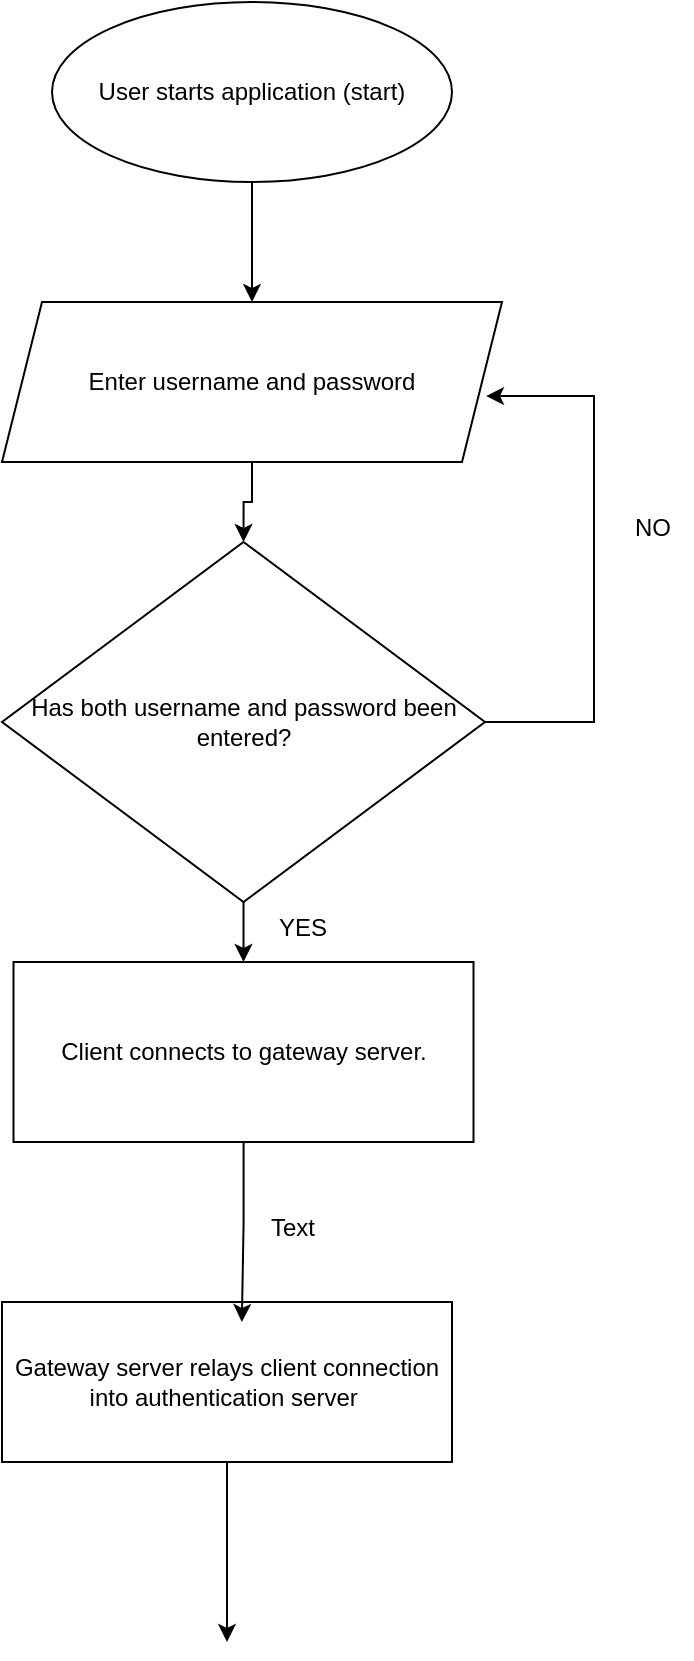 <mxfile version="22.0.8" type="github">
  <diagram name="Page-1" id="QEAX0Nl7z0zAZR7fqv_O">
    <mxGraphModel dx="1434" dy="782" grid="1" gridSize="10" guides="1" tooltips="1" connect="1" arrows="1" fold="1" page="1" pageScale="1" pageWidth="827" pageHeight="1169" math="0" shadow="0">
      <root>
        <mxCell id="0" />
        <mxCell id="1" parent="0" />
        <mxCell id="cJTA61iCAYN5Zp4DyPLM-2" style="edgeStyle=orthogonalEdgeStyle;rounded=0;orthogonalLoop=1;jettySize=auto;html=1;" parent="1" source="cJTA61iCAYN5Zp4DyPLM-1" edge="1">
          <mxGeometry relative="1" as="geometry">
            <mxPoint x="430" y="160" as="targetPoint" />
          </mxGeometry>
        </mxCell>
        <mxCell id="cJTA61iCAYN5Zp4DyPLM-1" value="User starts application (start)" style="ellipse;whiteSpace=wrap;html=1;" parent="1" vertex="1">
          <mxGeometry x="330" y="10" width="200" height="90" as="geometry" />
        </mxCell>
        <mxCell id="cJTA61iCAYN5Zp4DyPLM-9" style="edgeStyle=orthogonalEdgeStyle;rounded=0;orthogonalLoop=1;jettySize=auto;html=1;entryX=0.5;entryY=0;entryDx=0;entryDy=0;" parent="1" source="cJTA61iCAYN5Zp4DyPLM-3" target="cJTA61iCAYN5Zp4DyPLM-8" edge="1">
          <mxGeometry relative="1" as="geometry" />
        </mxCell>
        <mxCell id="cJTA61iCAYN5Zp4DyPLM-3" value="Enter username and password" style="shape=parallelogram;perimeter=parallelogramPerimeter;whiteSpace=wrap;html=1;fixedSize=1;" parent="1" vertex="1">
          <mxGeometry x="305" y="160" width="250" height="80" as="geometry" />
        </mxCell>
        <mxCell id="cJTA61iCAYN5Zp4DyPLM-4" value="Client connects to gateway server." style="rounded=0;whiteSpace=wrap;html=1;" parent="1" vertex="1">
          <mxGeometry x="310.75" y="490" width="230" height="90" as="geometry" />
        </mxCell>
        <mxCell id="cJTA61iCAYN5Zp4DyPLM-15" style="edgeStyle=orthogonalEdgeStyle;rounded=0;orthogonalLoop=1;jettySize=auto;html=1;" parent="1" source="cJTA61iCAYN5Zp4DyPLM-6" edge="1">
          <mxGeometry relative="1" as="geometry">
            <mxPoint x="417.5" y="830" as="targetPoint" />
          </mxGeometry>
        </mxCell>
        <mxCell id="cJTA61iCAYN5Zp4DyPLM-6" value="Gateway server relays client connection into authentication server&amp;nbsp;" style="rounded=0;whiteSpace=wrap;html=1;" parent="1" vertex="1">
          <mxGeometry x="305" y="660" width="225" height="80" as="geometry" />
        </mxCell>
        <mxCell id="cJTA61iCAYN5Zp4DyPLM-7" style="edgeStyle=orthogonalEdgeStyle;rounded=0;orthogonalLoop=1;jettySize=auto;html=1;entryX=0.533;entryY=0.125;entryDx=0;entryDy=0;entryPerimeter=0;" parent="1" source="cJTA61iCAYN5Zp4DyPLM-4" target="cJTA61iCAYN5Zp4DyPLM-6" edge="1">
          <mxGeometry relative="1" as="geometry" />
        </mxCell>
        <mxCell id="cJTA61iCAYN5Zp4DyPLM-10" style="edgeStyle=orthogonalEdgeStyle;rounded=0;orthogonalLoop=1;jettySize=auto;html=1;" parent="1" source="cJTA61iCAYN5Zp4DyPLM-8" edge="1">
          <mxGeometry relative="1" as="geometry">
            <mxPoint x="425.75" y="490" as="targetPoint" />
          </mxGeometry>
        </mxCell>
        <mxCell id="cJTA61iCAYN5Zp4DyPLM-11" style="edgeStyle=orthogonalEdgeStyle;rounded=0;orthogonalLoop=1;jettySize=auto;html=1;entryX=0.968;entryY=0.588;entryDx=0;entryDy=0;entryPerimeter=0;" parent="1" source="cJTA61iCAYN5Zp4DyPLM-8" target="cJTA61iCAYN5Zp4DyPLM-3" edge="1">
          <mxGeometry relative="1" as="geometry">
            <mxPoint x="600" y="200" as="targetPoint" />
            <Array as="points">
              <mxPoint x="601" y="370" />
              <mxPoint x="601" y="207" />
            </Array>
          </mxGeometry>
        </mxCell>
        <mxCell id="cJTA61iCAYN5Zp4DyPLM-8" value="Has both username and password been entered?" style="rhombus;whiteSpace=wrap;html=1;" parent="1" vertex="1">
          <mxGeometry x="305" y="280" width="241.5" height="180" as="geometry" />
        </mxCell>
        <mxCell id="cJTA61iCAYN5Zp4DyPLM-13" value="NO" style="text;html=1;align=center;verticalAlign=middle;resizable=0;points=[];autosize=1;strokeColor=none;fillColor=none;" parent="1" vertex="1">
          <mxGeometry x="610" y="258" width="40" height="30" as="geometry" />
        </mxCell>
        <mxCell id="cJTA61iCAYN5Zp4DyPLM-14" value="YES&lt;br&gt;" style="text;html=1;align=center;verticalAlign=middle;resizable=0;points=[];autosize=1;strokeColor=none;fillColor=none;" parent="1" vertex="1">
          <mxGeometry x="430" y="458" width="50" height="30" as="geometry" />
        </mxCell>
        <mxCell id="diA9M8n4IJ2OS_vlJGeq-1" value="Text" style="text;html=1;align=center;verticalAlign=middle;resizable=0;points=[];autosize=1;strokeColor=none;fillColor=none;" vertex="1" parent="1">
          <mxGeometry x="425" y="608" width="50" height="30" as="geometry" />
        </mxCell>
      </root>
    </mxGraphModel>
  </diagram>
</mxfile>
